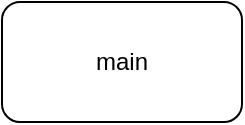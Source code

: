 <mxfile>
    <diagram id="GiN0rzGnx7eiLR8VXUvW" name="Page-1">
        <mxGraphModel dx="746" dy="539" grid="1" gridSize="10" guides="1" tooltips="1" connect="1" arrows="1" fold="1" page="1" pageScale="1" pageWidth="850" pageHeight="1100" math="0" shadow="0">
            <root>
                <mxCell id="0"/>
                <mxCell id="1" parent="0"/>
                <mxCell id="2" value="main" style="rounded=1;whiteSpace=wrap;html=1;" vertex="1" parent="1">
                    <mxGeometry x="250" y="70" width="120" height="60" as="geometry"/>
                </mxCell>
            </root>
        </mxGraphModel>
    </diagram>
</mxfile>